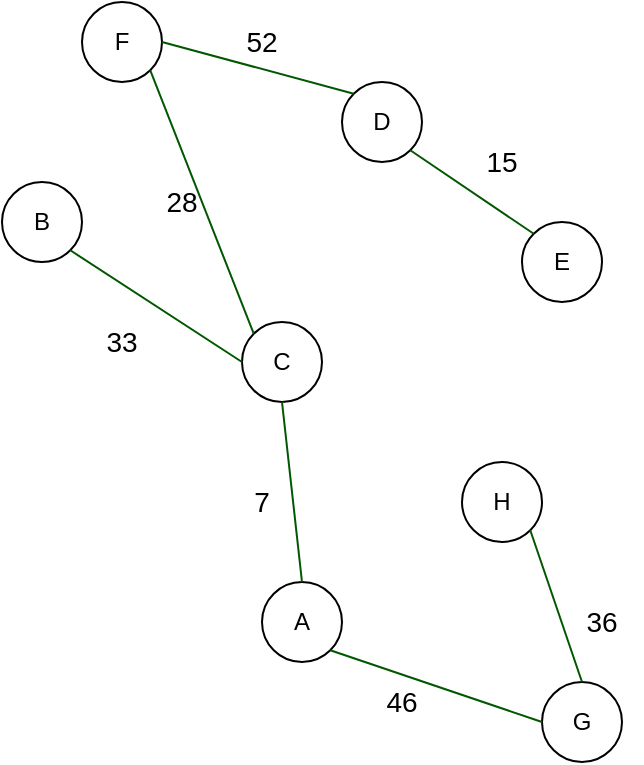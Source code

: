<mxfile version="14.5.3" type="device"><diagram id="OsIxL11bqSUJig7FRI7y" name="Page-1"><mxGraphModel dx="782" dy="469" grid="1" gridSize="10" guides="1" tooltips="1" connect="1" arrows="1" fold="1" page="1" pageScale="1" pageWidth="827" pageHeight="1169" math="0" shadow="0"><root><mxCell id="0"/><mxCell id="1" parent="0"/><mxCell id="rdIU_kOzLyxkem6RAoTF-2" value="A" style="ellipse;whiteSpace=wrap;html=1;aspect=fixed;" vertex="1" parent="1"><mxGeometry x="180" y="330" width="40" height="40" as="geometry"/></mxCell><mxCell id="rdIU_kOzLyxkem6RAoTF-3" value="B" style="ellipse;whiteSpace=wrap;html=1;aspect=fixed;" vertex="1" parent="1"><mxGeometry x="50" y="130" width="40" height="40" as="geometry"/></mxCell><mxCell id="rdIU_kOzLyxkem6RAoTF-4" value="C" style="ellipse;whiteSpace=wrap;html=1;aspect=fixed;" vertex="1" parent="1"><mxGeometry x="170" y="200" width="40" height="40" as="geometry"/></mxCell><mxCell id="rdIU_kOzLyxkem6RAoTF-5" value="D" style="ellipse;whiteSpace=wrap;html=1;aspect=fixed;" vertex="1" parent="1"><mxGeometry x="220" y="80" width="40" height="40" as="geometry"/></mxCell><mxCell id="rdIU_kOzLyxkem6RAoTF-6" value="E" style="ellipse;whiteSpace=wrap;html=1;aspect=fixed;" vertex="1" parent="1"><mxGeometry x="310" y="150" width="40" height="40" as="geometry"/></mxCell><mxCell id="rdIU_kOzLyxkem6RAoTF-7" value="F" style="ellipse;whiteSpace=wrap;html=1;aspect=fixed;" vertex="1" parent="1"><mxGeometry x="90" y="40" width="40" height="40" as="geometry"/></mxCell><mxCell id="rdIU_kOzLyxkem6RAoTF-9" value="G" style="ellipse;whiteSpace=wrap;html=1;aspect=fixed;" vertex="1" parent="1"><mxGeometry x="320" y="380" width="40" height="40" as="geometry"/></mxCell><mxCell id="rdIU_kOzLyxkem6RAoTF-10" value="H" style="ellipse;whiteSpace=wrap;html=1;aspect=fixed;" vertex="1" parent="1"><mxGeometry x="280" y="270" width="40" height="40" as="geometry"/></mxCell><mxCell id="rdIU_kOzLyxkem6RAoTF-12" value="" style="endArrow=none;html=1;exitX=0.5;exitY=0;exitDx=0;exitDy=0;entryX=0.5;entryY=1;entryDx=0;entryDy=0;fontStyle=1;fillColor=#008a00;strokeColor=#005700;" edge="1" parent="1" source="rdIU_kOzLyxkem6RAoTF-2" target="rdIU_kOzLyxkem6RAoTF-4"><mxGeometry width="50" height="50" relative="1" as="geometry"><mxPoint x="380" y="270" as="sourcePoint"/><mxPoint x="430" y="220" as="targetPoint"/></mxGeometry></mxCell><mxCell id="rdIU_kOzLyxkem6RAoTF-13" value="" style="endArrow=none;html=1;exitX=1;exitY=1;exitDx=0;exitDy=0;entryX=0;entryY=0.5;entryDx=0;entryDy=0;fillColor=#008a00;strokeColor=#005700;" edge="1" parent="1" source="rdIU_kOzLyxkem6RAoTF-2" target="rdIU_kOzLyxkem6RAoTF-9"><mxGeometry width="50" height="50" relative="1" as="geometry"><mxPoint x="170" y="350" as="sourcePoint"/><mxPoint x="170" y="250" as="targetPoint"/></mxGeometry></mxCell><mxCell id="rdIU_kOzLyxkem6RAoTF-18" value="" style="endArrow=none;html=1;exitX=1;exitY=1;exitDx=0;exitDy=0;entryX=0;entryY=0;entryDx=0;entryDy=0;fillColor=#008a00;strokeColor=#005700;" edge="1" parent="1" source="rdIU_kOzLyxkem6RAoTF-7" target="rdIU_kOzLyxkem6RAoTF-4"><mxGeometry width="50" height="50" relative="1" as="geometry"><mxPoint x="220" y="400" as="sourcePoint"/><mxPoint x="220" y="300" as="targetPoint"/></mxGeometry></mxCell><mxCell id="rdIU_kOzLyxkem6RAoTF-21" value="" style="endArrow=none;html=1;exitX=1;exitY=1;exitDx=0;exitDy=0;entryX=0;entryY=0;entryDx=0;entryDy=0;fillColor=#008a00;strokeColor=#005700;" edge="1" parent="1" source="rdIU_kOzLyxkem6RAoTF-5" target="rdIU_kOzLyxkem6RAoTF-6"><mxGeometry width="50" height="50" relative="1" as="geometry"><mxPoint x="250" y="430" as="sourcePoint"/><mxPoint x="250" y="330" as="targetPoint"/></mxGeometry></mxCell><mxCell id="rdIU_kOzLyxkem6RAoTF-22" value="" style="endArrow=none;html=1;exitX=0;exitY=0;exitDx=0;exitDy=0;entryX=1;entryY=0.5;entryDx=0;entryDy=0;fillColor=#008a00;strokeColor=#005700;" edge="1" parent="1" source="rdIU_kOzLyxkem6RAoTF-5" target="rdIU_kOzLyxkem6RAoTF-7"><mxGeometry width="50" height="50" relative="1" as="geometry"><mxPoint x="260" y="440" as="sourcePoint"/><mxPoint x="260" y="340" as="targetPoint"/></mxGeometry></mxCell><mxCell id="rdIU_kOzLyxkem6RAoTF-24" value="" style="endArrow=none;html=1;exitX=0.5;exitY=0;exitDx=0;exitDy=0;entryX=1;entryY=1;entryDx=0;entryDy=0;fillColor=#008a00;strokeColor=#005700;" edge="1" parent="1" source="rdIU_kOzLyxkem6RAoTF-9" target="rdIU_kOzLyxkem6RAoTF-10"><mxGeometry width="50" height="50" relative="1" as="geometry"><mxPoint x="270" y="450" as="sourcePoint"/><mxPoint x="270" y="350" as="targetPoint"/></mxGeometry></mxCell><mxCell id="rdIU_kOzLyxkem6RAoTF-26" value="46" style="text;html=1;strokeColor=none;fillColor=none;align=center;verticalAlign=middle;whiteSpace=wrap;rounded=0;fontSize=14;" vertex="1" parent="1"><mxGeometry x="230" y="380" width="40" height="20" as="geometry"/></mxCell><mxCell id="rdIU_kOzLyxkem6RAoTF-27" value="36" style="text;html=1;strokeColor=none;fillColor=none;align=center;verticalAlign=middle;whiteSpace=wrap;rounded=0;fontSize=14;" vertex="1" parent="1"><mxGeometry x="330" y="340" width="40" height="20" as="geometry"/></mxCell><mxCell id="rdIU_kOzLyxkem6RAoTF-29" value="7" style="text;html=1;strokeColor=none;fillColor=none;align=center;verticalAlign=middle;whiteSpace=wrap;rounded=0;fontSize=14;" vertex="1" parent="1"><mxGeometry x="160" y="280" width="40" height="20" as="geometry"/></mxCell><mxCell id="rdIU_kOzLyxkem6RAoTF-32" value="33" style="text;html=1;strokeColor=none;fillColor=none;align=center;verticalAlign=middle;whiteSpace=wrap;rounded=0;fontSize=14;" vertex="1" parent="1"><mxGeometry x="90" y="200" width="40" height="20" as="geometry"/></mxCell><mxCell id="rdIU_kOzLyxkem6RAoTF-34" value="15" style="text;html=1;strokeColor=none;fillColor=none;align=center;verticalAlign=middle;whiteSpace=wrap;rounded=0;fontSize=14;" vertex="1" parent="1"><mxGeometry x="280" y="110" width="40" height="20" as="geometry"/></mxCell><mxCell id="rdIU_kOzLyxkem6RAoTF-37" value="28" style="text;html=1;strokeColor=none;fillColor=none;align=center;verticalAlign=middle;whiteSpace=wrap;rounded=0;fontSize=14;" vertex="1" parent="1"><mxGeometry x="120" y="130" width="40" height="20" as="geometry"/></mxCell><mxCell id="rdIU_kOzLyxkem6RAoTF-39" value="52" style="text;html=1;strokeColor=none;fillColor=none;align=center;verticalAlign=middle;whiteSpace=wrap;rounded=0;fontSize=14;" vertex="1" parent="1"><mxGeometry x="160" y="50" width="40" height="20" as="geometry"/></mxCell><mxCell id="rdIU_kOzLyxkem6RAoTF-41" value="" style="endArrow=none;html=1;fontSize=14;exitX=0;exitY=0.5;exitDx=0;exitDy=0;entryX=1;entryY=1;entryDx=0;entryDy=0;fillColor=#008a00;strokeColor=#005700;" edge="1" parent="1" source="rdIU_kOzLyxkem6RAoTF-4" target="rdIU_kOzLyxkem6RAoTF-3"><mxGeometry width="50" height="50" relative="1" as="geometry"><mxPoint x="380" y="270" as="sourcePoint"/><mxPoint x="430" y="220" as="targetPoint"/></mxGeometry></mxCell></root></mxGraphModel></diagram></mxfile>